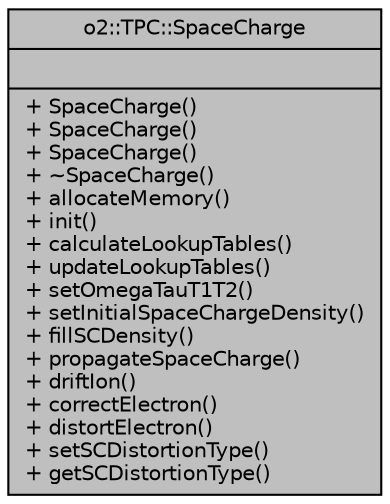 digraph "o2::TPC::SpaceCharge"
{
 // INTERACTIVE_SVG=YES
  bgcolor="transparent";
  edge [fontname="Helvetica",fontsize="10",labelfontname="Helvetica",labelfontsize="10"];
  node [fontname="Helvetica",fontsize="10",shape=record];
  Node1 [label="{o2::TPC::SpaceCharge\n||+ SpaceCharge()\l+ SpaceCharge()\l+ SpaceCharge()\l+ ~SpaceCharge()\l+ allocateMemory()\l+ init()\l+ calculateLookupTables()\l+ updateLookupTables()\l+ setOmegaTauT1T2()\l+ setInitialSpaceChargeDensity()\l+ fillSCDensity()\l+ propagateSpaceCharge()\l+ driftIon()\l+ correctElectron()\l+ distortElectron()\l+ setSCDistortionType()\l+ getSCDistortionType()\l}",height=0.2,width=0.4,color="black", fillcolor="grey75", style="filled" fontcolor="black"];
}

